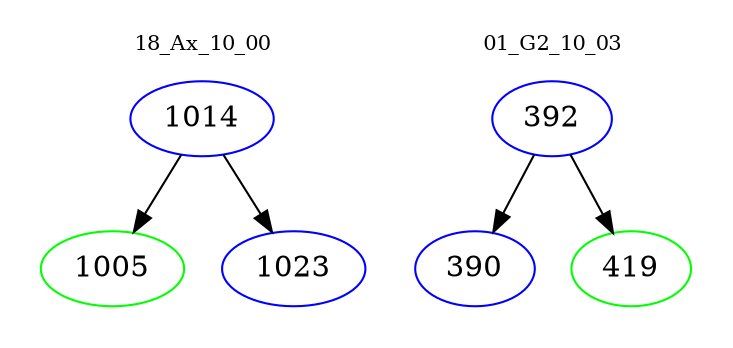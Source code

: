 digraph{
subgraph cluster_0 {
color = white
label = "18_Ax_10_00";
fontsize=10;
T0_1014 [label="1014", color="blue"]
T0_1014 -> T0_1005 [color="black"]
T0_1005 [label="1005", color="green"]
T0_1014 -> T0_1023 [color="black"]
T0_1023 [label="1023", color="blue"]
}
subgraph cluster_1 {
color = white
label = "01_G2_10_03";
fontsize=10;
T1_392 [label="392", color="blue"]
T1_392 -> T1_390 [color="black"]
T1_390 [label="390", color="blue"]
T1_392 -> T1_419 [color="black"]
T1_419 [label="419", color="green"]
}
}
